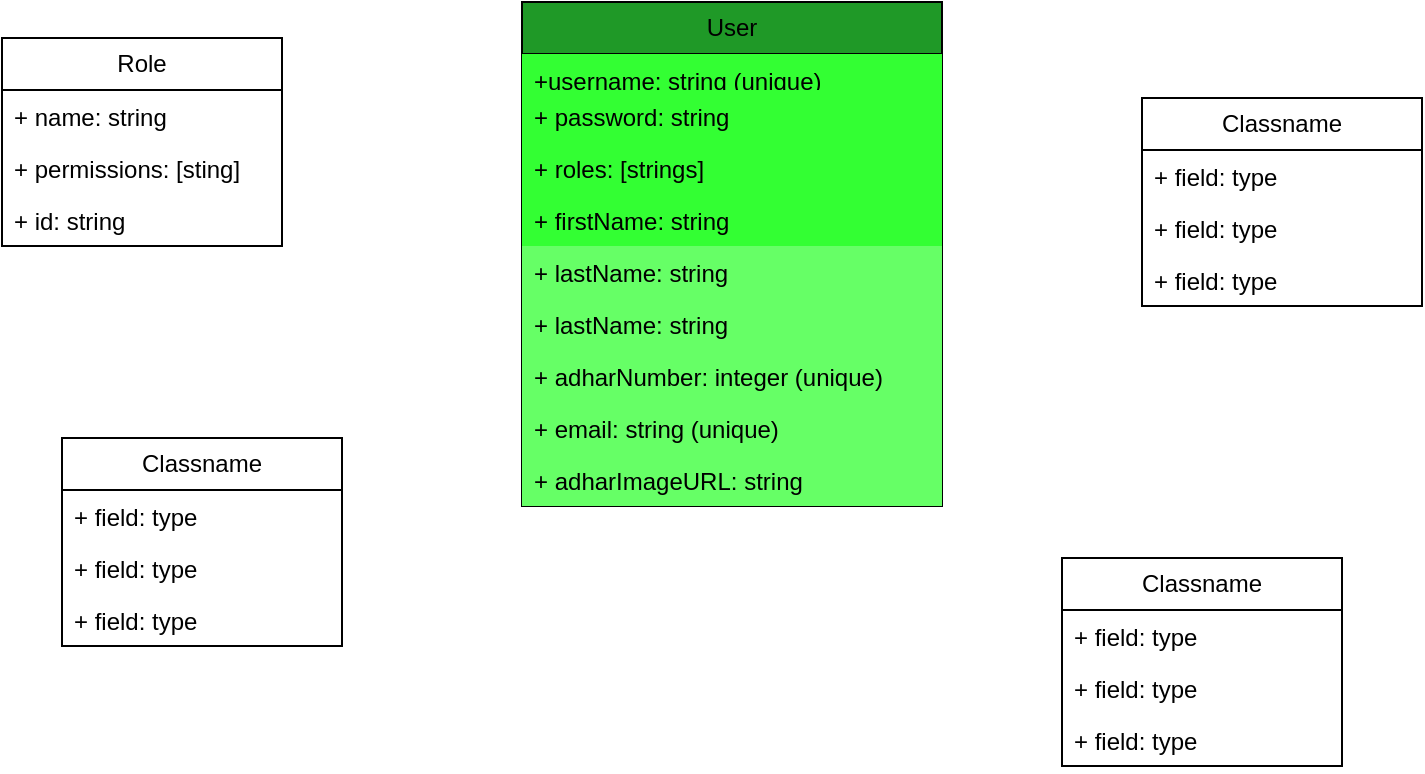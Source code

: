 <mxfile version="21.6.8" type="github">
  <diagram name="Page-1" id="eZ3ObeeP2i9zWdNqiV6I">
    <mxGraphModel dx="1034" dy="456" grid="1" gridSize="10" guides="1" tooltips="1" connect="1" arrows="1" fold="1" page="1" pageScale="1" pageWidth="850" pageHeight="1100" math="0" shadow="0">
      <root>
        <mxCell id="0" />
        <mxCell id="1" parent="0" />
        <mxCell id="7oikiMIdH4YdpYxCFn40-1" value="Role" style="swimlane;fontStyle=0;childLayout=stackLayout;horizontal=1;startSize=26;fillColor=none;horizontalStack=0;resizeParent=1;resizeParentMax=0;resizeLast=0;collapsible=1;marginBottom=0;whiteSpace=wrap;html=1;" parent="1" vertex="1">
          <mxGeometry x="50" y="40" width="140" height="104" as="geometry" />
        </mxCell>
        <mxCell id="7oikiMIdH4YdpYxCFn40-2" value="+ name: string" style="text;strokeColor=none;fillColor=none;align=left;verticalAlign=top;spacingLeft=4;spacingRight=4;overflow=hidden;rotatable=0;points=[[0,0.5],[1,0.5]];portConstraint=eastwest;whiteSpace=wrap;html=1;" parent="7oikiMIdH4YdpYxCFn40-1" vertex="1">
          <mxGeometry y="26" width="140" height="26" as="geometry" />
        </mxCell>
        <mxCell id="7oikiMIdH4YdpYxCFn40-3" value="+ permissions: [sting]" style="text;strokeColor=none;fillColor=none;align=left;verticalAlign=top;spacingLeft=4;spacingRight=4;overflow=hidden;rotatable=0;points=[[0,0.5],[1,0.5]];portConstraint=eastwest;whiteSpace=wrap;html=1;" parent="7oikiMIdH4YdpYxCFn40-1" vertex="1">
          <mxGeometry y="52" width="140" height="26" as="geometry" />
        </mxCell>
        <mxCell id="7oikiMIdH4YdpYxCFn40-4" value="+ id: string" style="text;strokeColor=none;fillColor=none;align=left;verticalAlign=top;spacingLeft=4;spacingRight=4;overflow=hidden;rotatable=0;points=[[0,0.5],[1,0.5]];portConstraint=eastwest;whiteSpace=wrap;html=1;" parent="7oikiMIdH4YdpYxCFn40-1" vertex="1">
          <mxGeometry y="78" width="140" height="26" as="geometry" />
        </mxCell>
        <mxCell id="7oikiMIdH4YdpYxCFn40-5" value="User" style="swimlane;fontStyle=0;childLayout=stackLayout;horizontal=1;startSize=26;fillColor=#1F9927;horizontalStack=0;resizeParent=1;resizeParentMax=0;resizeLast=0;collapsible=1;marginBottom=0;whiteSpace=wrap;html=1;" parent="1" vertex="1">
          <mxGeometry x="310" y="22" width="210" height="252" as="geometry">
            <mxRectangle x="310" y="22" width="70" height="30" as="alternateBounds" />
          </mxGeometry>
        </mxCell>
        <mxCell id="7oikiMIdH4YdpYxCFn40-6" value="+username&lt;span style=&quot;background-color: initial;&quot;&gt;: string (unique)&lt;/span&gt;" style="text;strokeColor=none;fillColor=#33FF33;align=left;verticalAlign=top;spacingLeft=4;spacingRight=4;overflow=hidden;rotatable=0;points=[[0,0.5],[1,0.5]];portConstraint=eastwest;whiteSpace=wrap;html=1;" parent="7oikiMIdH4YdpYxCFn40-5" vertex="1">
          <mxGeometry y="26" width="210" height="18" as="geometry" />
        </mxCell>
        <mxCell id="7oikiMIdH4YdpYxCFn40-7" value="+&amp;nbsp;password&lt;span style=&quot;background-color: initial;&quot;&gt;: string&lt;/span&gt;" style="text;strokeColor=none;fillColor=#33FF33;align=left;verticalAlign=top;spacingLeft=4;spacingRight=4;overflow=hidden;rotatable=0;points=[[0,0.5],[1,0.5]];portConstraint=eastwest;whiteSpace=wrap;html=1;" parent="7oikiMIdH4YdpYxCFn40-5" vertex="1">
          <mxGeometry y="44" width="210" height="26" as="geometry" />
        </mxCell>
        <mxCell id="7oikiMIdH4YdpYxCFn40-8" value="+&amp;nbsp;roles&lt;span style=&quot;background-color: initial;&quot;&gt;: [strings]&lt;/span&gt;" style="text;strokeColor=none;fillColor=#33FF33;align=left;verticalAlign=top;spacingLeft=4;spacingRight=4;overflow=hidden;rotatable=0;points=[[0,0.5],[1,0.5]];portConstraint=eastwest;whiteSpace=wrap;html=1;" parent="7oikiMIdH4YdpYxCFn40-5" vertex="1">
          <mxGeometry y="70" width="210" height="26" as="geometry" />
        </mxCell>
        <mxCell id="UC0AxAHvu9kt7L5hWPc1-2" value="+ firstName&lt;span style=&quot;background-color: initial;&quot;&gt;: string&lt;/span&gt;" style="text;strokeColor=none;fillColor=#33FF33;align=left;verticalAlign=top;spacingLeft=4;spacingRight=4;overflow=hidden;rotatable=0;points=[[0,0.5],[1,0.5]];portConstraint=eastwest;whiteSpace=wrap;html=1;" vertex="1" parent="7oikiMIdH4YdpYxCFn40-5">
          <mxGeometry y="96" width="210" height="26" as="geometry" />
        </mxCell>
        <mxCell id="UC0AxAHvu9kt7L5hWPc1-5" value="+ lastName&lt;span style=&quot;background-color: initial;&quot;&gt;: string&lt;/span&gt;" style="text;strokeColor=none;fillColor=#66FF66;align=left;verticalAlign=top;spacingLeft=4;spacingRight=4;overflow=hidden;rotatable=0;points=[[0,0.5],[1,0.5]];portConstraint=eastwest;whiteSpace=wrap;html=1;" vertex="1" parent="7oikiMIdH4YdpYxCFn40-5">
          <mxGeometry y="122" width="210" height="26" as="geometry" />
        </mxCell>
        <mxCell id="UC0AxAHvu9kt7L5hWPc1-3" value="+ lastName&lt;span style=&quot;background-color: initial;&quot;&gt;: string&lt;/span&gt;" style="text;strokeColor=none;fillColor=#66FF66;align=left;verticalAlign=top;spacingLeft=4;spacingRight=4;overflow=hidden;rotatable=0;points=[[0,0.5],[1,0.5]];portConstraint=eastwest;whiteSpace=wrap;html=1;" vertex="1" parent="7oikiMIdH4YdpYxCFn40-5">
          <mxGeometry y="148" width="210" height="26" as="geometry" />
        </mxCell>
        <mxCell id="UC0AxAHvu9kt7L5hWPc1-6" value="+&amp;nbsp;adharNumber:&lt;span style=&quot;background-color: initial;&quot;&gt;&amp;nbsp;integer (unique)&lt;/span&gt;" style="text;strokeColor=none;fillColor=#66FF66;align=left;verticalAlign=top;spacingLeft=4;spacingRight=4;overflow=hidden;rotatable=0;points=[[0,0.5],[1,0.5]];portConstraint=eastwest;whiteSpace=wrap;html=1;" vertex="1" parent="7oikiMIdH4YdpYxCFn40-5">
          <mxGeometry y="174" width="210" height="26" as="geometry" />
        </mxCell>
        <mxCell id="UC0AxAHvu9kt7L5hWPc1-7" value="+ email&lt;span style=&quot;background-color: initial;&quot;&gt;:&lt;/span&gt;&lt;span style=&quot;background-color: initial;&quot;&gt;&amp;nbsp;string (unique)&lt;/span&gt;" style="text;strokeColor=none;fillColor=#66FF66;align=left;verticalAlign=top;spacingLeft=4;spacingRight=4;overflow=hidden;rotatable=0;points=[[0,0.5],[1,0.5]];portConstraint=eastwest;whiteSpace=wrap;html=1;" vertex="1" parent="7oikiMIdH4YdpYxCFn40-5">
          <mxGeometry y="200" width="210" height="26" as="geometry" />
        </mxCell>
        <mxCell id="UC0AxAHvu9kt7L5hWPc1-8" value="+&amp;nbsp;adharImageURL&lt;span style=&quot;background-color: initial;&quot;&gt;:&lt;/span&gt;&lt;span style=&quot;background-color: initial;&quot;&gt;&amp;nbsp;string&lt;/span&gt;" style="text;strokeColor=none;fillColor=#66FF66;align=left;verticalAlign=top;spacingLeft=4;spacingRight=4;overflow=hidden;rotatable=0;points=[[0,0.5],[1,0.5]];portConstraint=eastwest;whiteSpace=wrap;html=1;" vertex="1" parent="7oikiMIdH4YdpYxCFn40-5">
          <mxGeometry y="226" width="210" height="26" as="geometry" />
        </mxCell>
        <mxCell id="7oikiMIdH4YdpYxCFn40-9" value="Classname" style="swimlane;fontStyle=0;childLayout=stackLayout;horizontal=1;startSize=26;fillColor=none;horizontalStack=0;resizeParent=1;resizeParentMax=0;resizeLast=0;collapsible=1;marginBottom=0;whiteSpace=wrap;html=1;" parent="1" vertex="1">
          <mxGeometry x="80" y="240" width="140" height="104" as="geometry" />
        </mxCell>
        <mxCell id="7oikiMIdH4YdpYxCFn40-10" value="+ field: type" style="text;strokeColor=none;fillColor=none;align=left;verticalAlign=top;spacingLeft=4;spacingRight=4;overflow=hidden;rotatable=0;points=[[0,0.5],[1,0.5]];portConstraint=eastwest;whiteSpace=wrap;html=1;" parent="7oikiMIdH4YdpYxCFn40-9" vertex="1">
          <mxGeometry y="26" width="140" height="26" as="geometry" />
        </mxCell>
        <mxCell id="7oikiMIdH4YdpYxCFn40-11" value="+ field: type" style="text;strokeColor=none;fillColor=none;align=left;verticalAlign=top;spacingLeft=4;spacingRight=4;overflow=hidden;rotatable=0;points=[[0,0.5],[1,0.5]];portConstraint=eastwest;whiteSpace=wrap;html=1;" parent="7oikiMIdH4YdpYxCFn40-9" vertex="1">
          <mxGeometry y="52" width="140" height="26" as="geometry" />
        </mxCell>
        <mxCell id="7oikiMIdH4YdpYxCFn40-12" value="+ field: type" style="text;strokeColor=none;fillColor=none;align=left;verticalAlign=top;spacingLeft=4;spacingRight=4;overflow=hidden;rotatable=0;points=[[0,0.5],[1,0.5]];portConstraint=eastwest;whiteSpace=wrap;html=1;" parent="7oikiMIdH4YdpYxCFn40-9" vertex="1">
          <mxGeometry y="78" width="140" height="26" as="geometry" />
        </mxCell>
        <mxCell id="7oikiMIdH4YdpYxCFn40-13" value="Classname" style="swimlane;fontStyle=0;childLayout=stackLayout;horizontal=1;startSize=26;fillColor=none;horizontalStack=0;resizeParent=1;resizeParentMax=0;resizeLast=0;collapsible=1;marginBottom=0;whiteSpace=wrap;html=1;" parent="1" vertex="1">
          <mxGeometry x="620" y="70" width="140" height="104" as="geometry" />
        </mxCell>
        <mxCell id="7oikiMIdH4YdpYxCFn40-14" value="+ field: type" style="text;strokeColor=none;fillColor=none;align=left;verticalAlign=top;spacingLeft=4;spacingRight=4;overflow=hidden;rotatable=0;points=[[0,0.5],[1,0.5]];portConstraint=eastwest;whiteSpace=wrap;html=1;" parent="7oikiMIdH4YdpYxCFn40-13" vertex="1">
          <mxGeometry y="26" width="140" height="26" as="geometry" />
        </mxCell>
        <mxCell id="7oikiMIdH4YdpYxCFn40-15" value="+ field: type" style="text;strokeColor=none;fillColor=none;align=left;verticalAlign=top;spacingLeft=4;spacingRight=4;overflow=hidden;rotatable=0;points=[[0,0.5],[1,0.5]];portConstraint=eastwest;whiteSpace=wrap;html=1;" parent="7oikiMIdH4YdpYxCFn40-13" vertex="1">
          <mxGeometry y="52" width="140" height="26" as="geometry" />
        </mxCell>
        <mxCell id="7oikiMIdH4YdpYxCFn40-16" value="+ field: type" style="text;strokeColor=none;fillColor=none;align=left;verticalAlign=top;spacingLeft=4;spacingRight=4;overflow=hidden;rotatable=0;points=[[0,0.5],[1,0.5]];portConstraint=eastwest;whiteSpace=wrap;html=1;" parent="7oikiMIdH4YdpYxCFn40-13" vertex="1">
          <mxGeometry y="78" width="140" height="26" as="geometry" />
        </mxCell>
        <mxCell id="7oikiMIdH4YdpYxCFn40-17" value="Classname" style="swimlane;fontStyle=0;childLayout=stackLayout;horizontal=1;startSize=26;fillColor=none;horizontalStack=0;resizeParent=1;resizeParentMax=0;resizeLast=0;collapsible=1;marginBottom=0;whiteSpace=wrap;html=1;" parent="1" vertex="1">
          <mxGeometry x="580" y="300" width="140" height="104" as="geometry" />
        </mxCell>
        <mxCell id="7oikiMIdH4YdpYxCFn40-18" value="+ field: type" style="text;strokeColor=none;fillColor=none;align=left;verticalAlign=top;spacingLeft=4;spacingRight=4;overflow=hidden;rotatable=0;points=[[0,0.5],[1,0.5]];portConstraint=eastwest;whiteSpace=wrap;html=1;" parent="7oikiMIdH4YdpYxCFn40-17" vertex="1">
          <mxGeometry y="26" width="140" height="26" as="geometry" />
        </mxCell>
        <mxCell id="7oikiMIdH4YdpYxCFn40-19" value="+ field: type" style="text;strokeColor=none;fillColor=none;align=left;verticalAlign=top;spacingLeft=4;spacingRight=4;overflow=hidden;rotatable=0;points=[[0,0.5],[1,0.5]];portConstraint=eastwest;whiteSpace=wrap;html=1;" parent="7oikiMIdH4YdpYxCFn40-17" vertex="1">
          <mxGeometry y="52" width="140" height="26" as="geometry" />
        </mxCell>
        <mxCell id="7oikiMIdH4YdpYxCFn40-20" value="+ field: type" style="text;strokeColor=none;fillColor=none;align=left;verticalAlign=top;spacingLeft=4;spacingRight=4;overflow=hidden;rotatable=0;points=[[0,0.5],[1,0.5]];portConstraint=eastwest;whiteSpace=wrap;html=1;" parent="7oikiMIdH4YdpYxCFn40-17" vertex="1">
          <mxGeometry y="78" width="140" height="26" as="geometry" />
        </mxCell>
      </root>
    </mxGraphModel>
  </diagram>
</mxfile>
